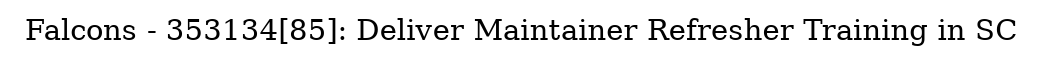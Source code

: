 digraph G {
    label = "Falcons - 353134[85]: Deliver Maintainer Refresher Training in SC";
    ranksep = .1
}
